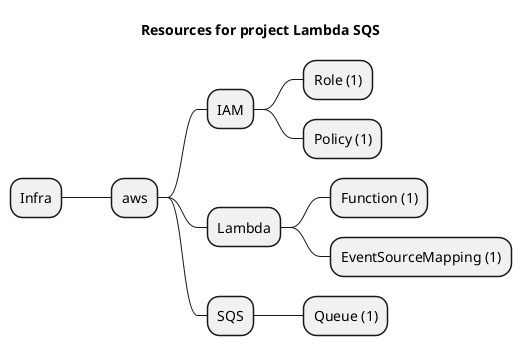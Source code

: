 @startmindmap
title Resources for project Lambda SQS
skinparam monochrome true
+ Infra
++ aws
+++ IAM
++++ Role (1)
++++ Policy (1)
+++ Lambda
++++ Function (1)
++++ EventSourceMapping (1)
+++ SQS
++++ Queue (1)
@endmindmap